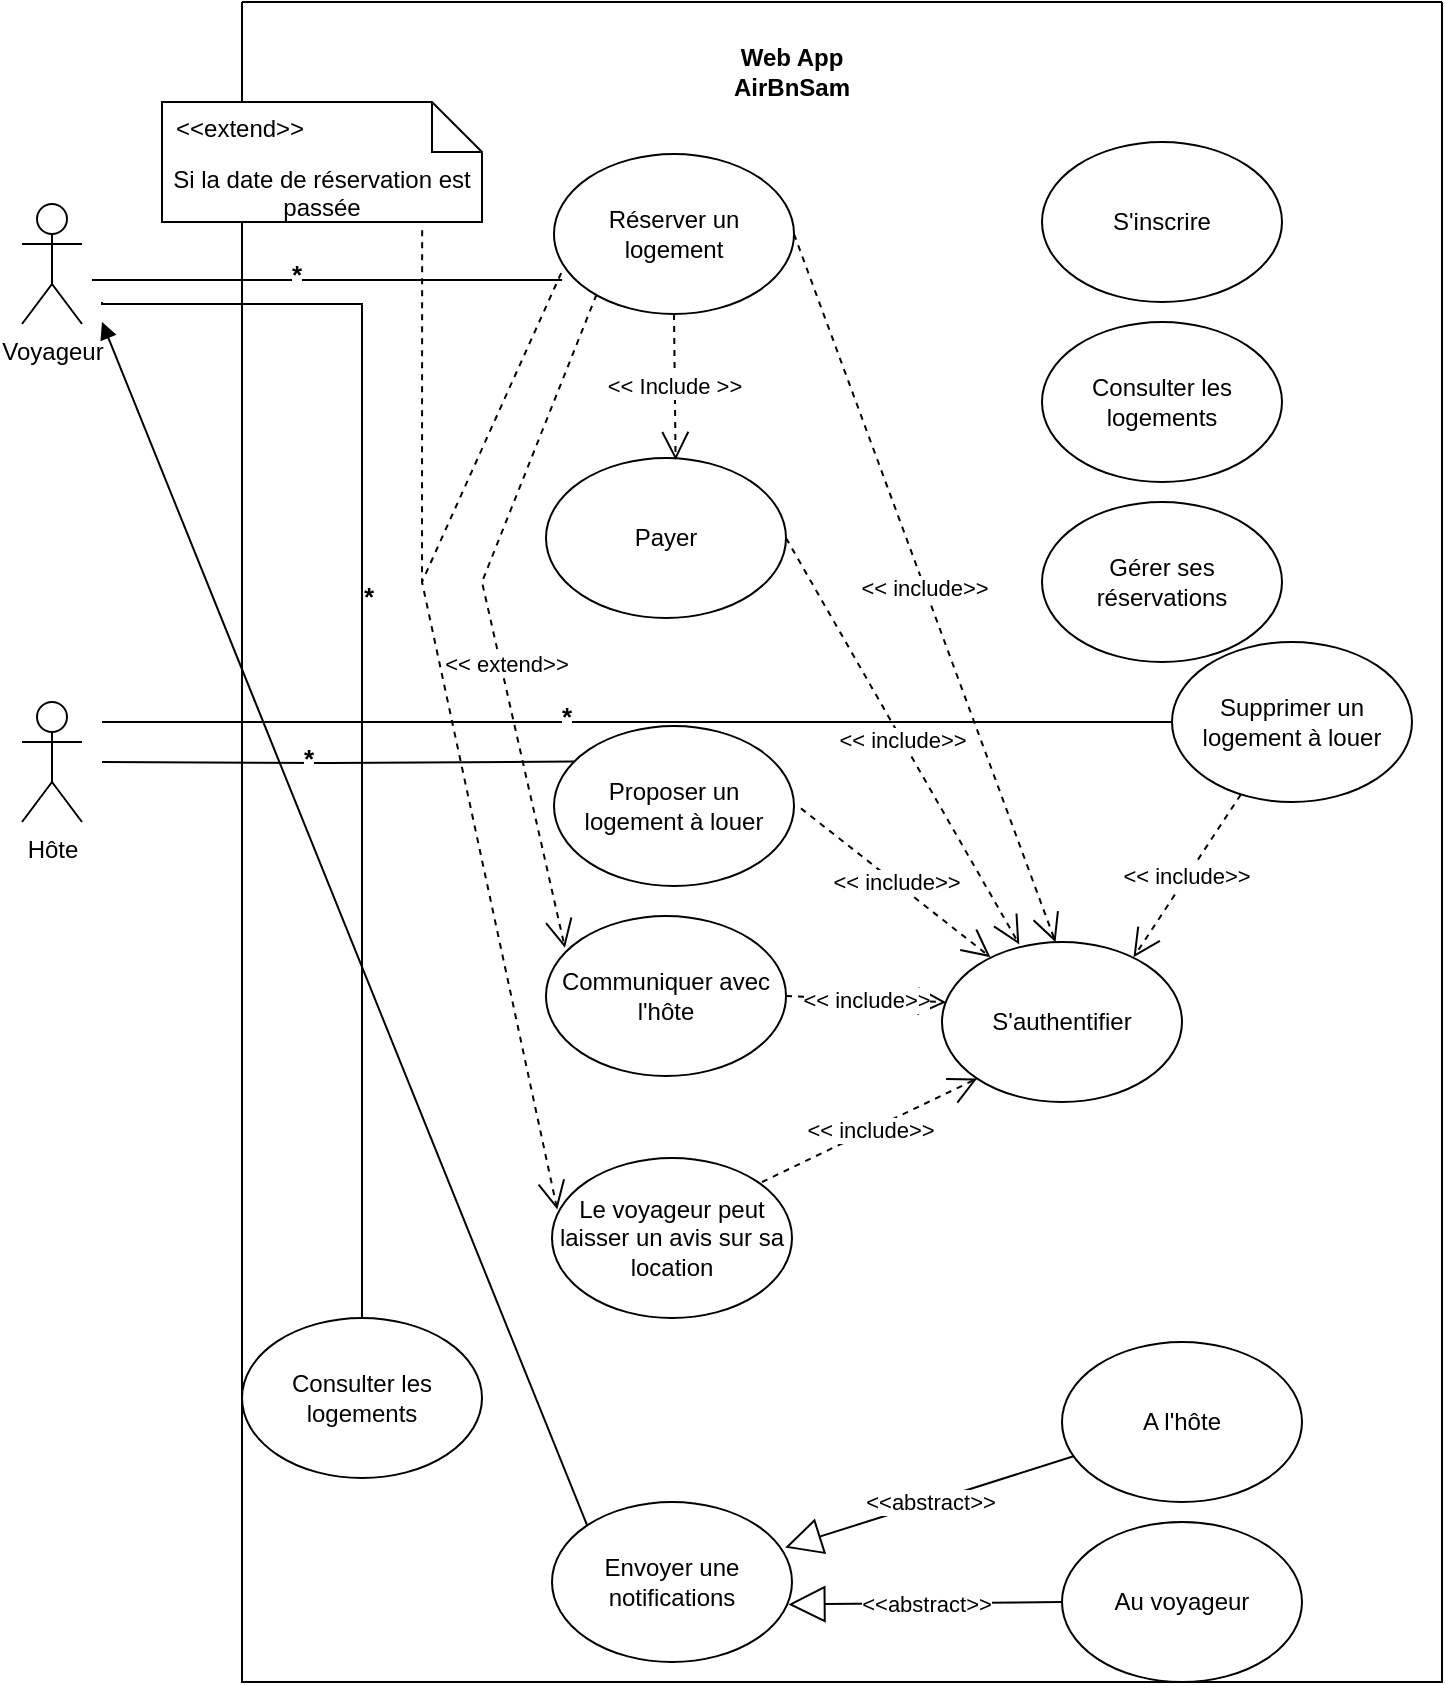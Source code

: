 <mxfile version="24.7.7">
  <diagram name="Page-1" id="EdUBoLxohyeiRopS3cuu">
    <mxGraphModel dx="1430" dy="520" grid="1" gridSize="10" guides="1" tooltips="1" connect="1" arrows="1" fold="1" page="1" pageScale="1" pageWidth="827" pageHeight="1169" math="0" shadow="0">
      <root>
        <mxCell id="0" />
        <mxCell id="1" parent="0" />
        <mxCell id="GPnBkZLUvaVh1_yHO0LI-1" value="&lt;div&gt;Voyageur&lt;/div&gt;" style="shape=umlActor;verticalLabelPosition=bottom;verticalAlign=top;html=1;outlineConnect=0;" vertex="1" parent="1">
          <mxGeometry x="110" y="131" width="30" height="60" as="geometry" />
        </mxCell>
        <mxCell id="GPnBkZLUvaVh1_yHO0LI-2" value="Hôte&lt;div&gt;&lt;br&gt;&lt;/div&gt;" style="shape=umlActor;verticalLabelPosition=bottom;verticalAlign=top;html=1;outlineConnect=0;" vertex="1" parent="1">
          <mxGeometry x="110" y="380" width="30" height="60" as="geometry" />
        </mxCell>
        <mxCell id="GPnBkZLUvaVh1_yHO0LI-15" value="" style="swimlane;startSize=0;" vertex="1" parent="1">
          <mxGeometry x="220" y="30" width="600" height="840" as="geometry">
            <mxRectangle x="340" y="50" width="50" height="40" as="alternateBounds" />
          </mxGeometry>
        </mxCell>
        <mxCell id="GPnBkZLUvaVh1_yHO0LI-9" value="Réserver un logement" style="ellipse;whiteSpace=wrap;html=1;" vertex="1" parent="GPnBkZLUvaVh1_yHO0LI-15">
          <mxGeometry x="156" y="76" width="120" height="80" as="geometry" />
        </mxCell>
        <mxCell id="GPnBkZLUvaVh1_yHO0LI-10" value="Payer" style="ellipse;whiteSpace=wrap;html=1;" vertex="1" parent="GPnBkZLUvaVh1_yHO0LI-15">
          <mxGeometry x="152" y="228" width="120" height="80" as="geometry" />
        </mxCell>
        <mxCell id="GPnBkZLUvaVh1_yHO0LI-11" value="Proposer un logement à louer" style="ellipse;whiteSpace=wrap;html=1;" vertex="1" parent="GPnBkZLUvaVh1_yHO0LI-15">
          <mxGeometry x="156" y="362" width="120" height="80" as="geometry" />
        </mxCell>
        <mxCell id="GPnBkZLUvaVh1_yHO0LI-14" value="Envoyer une notifications" style="ellipse;whiteSpace=wrap;html=1;" vertex="1" parent="GPnBkZLUvaVh1_yHO0LI-15">
          <mxGeometry x="155" y="750" width="120" height="80" as="geometry" />
        </mxCell>
        <mxCell id="GPnBkZLUvaVh1_yHO0LI-13" value="Le voyageur peut laisser un avis sur sa location" style="ellipse;whiteSpace=wrap;html=1;" vertex="1" parent="GPnBkZLUvaVh1_yHO0LI-15">
          <mxGeometry x="155" y="578" width="120" height="80" as="geometry" />
        </mxCell>
        <mxCell id="GPnBkZLUvaVh1_yHO0LI-12" value="Communiquer avec l&#39;hôte" style="ellipse;whiteSpace=wrap;html=1;" vertex="1" parent="GPnBkZLUvaVh1_yHO0LI-15">
          <mxGeometry x="152" y="457" width="120" height="80" as="geometry" />
        </mxCell>
        <mxCell id="GPnBkZLUvaVh1_yHO0LI-18" value="&lt;b&gt;Web App AirBnSam&lt;/b&gt;" style="text;html=1;align=center;verticalAlign=middle;whiteSpace=wrap;rounded=0;" vertex="1" parent="GPnBkZLUvaVh1_yHO0LI-15">
          <mxGeometry x="245" y="20" width="60" height="30" as="geometry" />
        </mxCell>
        <mxCell id="GPnBkZLUvaVh1_yHO0LI-25" value="&amp;lt;&amp;lt; Include &amp;gt;&amp;gt;" style="endArrow=open;endSize=12;dashed=1;html=1;rounded=0;entryX=0.54;entryY=0.013;entryDx=0;entryDy=0;exitX=0.5;exitY=1;exitDx=0;exitDy=0;entryPerimeter=0;" edge="1" parent="GPnBkZLUvaVh1_yHO0LI-15" source="GPnBkZLUvaVh1_yHO0LI-9" target="GPnBkZLUvaVh1_yHO0LI-10">
          <mxGeometry width="160" relative="1" as="geometry">
            <mxPoint x="100" y="160" as="sourcePoint" />
            <mxPoint x="260" y="160" as="targetPoint" />
          </mxGeometry>
        </mxCell>
        <mxCell id="GPnBkZLUvaVh1_yHO0LI-32" value="S&#39;authentifier" style="ellipse;whiteSpace=wrap;html=1;" vertex="1" parent="GPnBkZLUvaVh1_yHO0LI-15">
          <mxGeometry x="350" y="470" width="120" height="80" as="geometry" />
        </mxCell>
        <mxCell id="GPnBkZLUvaVh1_yHO0LI-34" value="&amp;lt;&amp;lt; include&amp;gt;&amp;gt;" style="endArrow=open;endSize=12;dashed=1;html=1;rounded=0;exitX=1;exitY=0.5;exitDx=0;exitDy=0;entryX=0.473;entryY=0.001;entryDx=0;entryDy=0;entryPerimeter=0;" edge="1" parent="GPnBkZLUvaVh1_yHO0LI-15" source="GPnBkZLUvaVh1_yHO0LI-9" target="GPnBkZLUvaVh1_yHO0LI-32">
          <mxGeometry width="160" relative="1" as="geometry">
            <mxPoint x="170" y="150" as="sourcePoint" />
            <mxPoint x="330" y="150" as="targetPoint" />
          </mxGeometry>
        </mxCell>
        <mxCell id="GPnBkZLUvaVh1_yHO0LI-35" value="&amp;lt;&amp;lt; include&amp;gt;&amp;gt;" style="endArrow=open;endSize=12;dashed=1;html=1;rounded=0;exitX=1;exitY=0.5;exitDx=0;exitDy=0;entryX=0.322;entryY=0.015;entryDx=0;entryDy=0;entryPerimeter=0;" edge="1" parent="GPnBkZLUvaVh1_yHO0LI-15" source="GPnBkZLUvaVh1_yHO0LI-10" target="GPnBkZLUvaVh1_yHO0LI-32">
          <mxGeometry width="160" relative="1" as="geometry">
            <mxPoint x="140" y="117" as="sourcePoint" />
            <mxPoint x="267" y="471" as="targetPoint" />
          </mxGeometry>
        </mxCell>
        <mxCell id="GPnBkZLUvaVh1_yHO0LI-36" value="&amp;lt;&amp;lt; include&amp;gt;&amp;gt;" style="endArrow=open;endSize=12;dashed=1;html=1;rounded=0;exitX=1.029;exitY=0.515;exitDx=0;exitDy=0;entryX=0.202;entryY=0.095;entryDx=0;entryDy=0;entryPerimeter=0;exitPerimeter=0;" edge="1" parent="GPnBkZLUvaVh1_yHO0LI-15" source="GPnBkZLUvaVh1_yHO0LI-11" target="GPnBkZLUvaVh1_yHO0LI-32">
          <mxGeometry width="160" relative="1" as="geometry">
            <mxPoint x="130" y="268" as="sourcePoint" />
            <mxPoint x="239" y="484" as="targetPoint" />
          </mxGeometry>
        </mxCell>
        <mxCell id="GPnBkZLUvaVh1_yHO0LI-37" value="&amp;lt;&amp;lt; include&amp;gt;&amp;gt;" style="endArrow=open;endSize=12;dashed=1;html=1;rounded=0;exitX=1;exitY=0.5;exitDx=0;exitDy=0;entryX=0.017;entryY=0.376;entryDx=0;entryDy=0;entryPerimeter=0;" edge="1" parent="GPnBkZLUvaVh1_yHO0LI-15" source="GPnBkZLUvaVh1_yHO0LI-12" target="GPnBkZLUvaVh1_yHO0LI-32">
          <mxGeometry width="160" relative="1" as="geometry">
            <mxPoint x="173" y="387" as="sourcePoint" />
            <mxPoint x="249" y="494" as="targetPoint" />
          </mxGeometry>
        </mxCell>
        <mxCell id="GPnBkZLUvaVh1_yHO0LI-38" value="&amp;lt;&amp;lt; include&amp;gt;&amp;gt;" style="endArrow=open;endSize=12;dashed=1;html=1;rounded=0;entryX=0;entryY=1;entryDx=0;entryDy=0;" edge="1" parent="GPnBkZLUvaVh1_yHO0LI-15" target="GPnBkZLUvaVh1_yHO0LI-32">
          <mxGeometry width="160" relative="1" as="geometry">
            <mxPoint x="260" y="590" as="sourcePoint" />
            <mxPoint x="238" y="737" as="targetPoint" />
          </mxGeometry>
        </mxCell>
        <mxCell id="GPnBkZLUvaVh1_yHO0LI-39" value="&amp;lt;&amp;lt; extend&amp;gt;&amp;gt;" style="endArrow=open;endSize=12;dashed=1;html=1;rounded=0;exitX=0.177;exitY=0.879;exitDx=0;exitDy=0;entryX=0.079;entryY=0.199;entryDx=0;entryDy=0;entryPerimeter=0;exitPerimeter=0;" edge="1" parent="GPnBkZLUvaVh1_yHO0LI-15" source="GPnBkZLUvaVh1_yHO0LI-9" target="GPnBkZLUvaVh1_yHO0LI-12">
          <mxGeometry x="0.151" y="3" width="160" relative="1" as="geometry">
            <mxPoint x="-60" y="106" as="sourcePoint" />
            <mxPoint x="67" y="460" as="targetPoint" />
            <Array as="points">
              <mxPoint x="120" y="290" />
            </Array>
            <mxPoint as="offset" />
          </mxGeometry>
        </mxCell>
        <mxCell id="GPnBkZLUvaVh1_yHO0LI-41" value="" style="endArrow=open;endSize=12;dashed=1;html=1;rounded=0;exitX=0.03;exitY=0.744;exitDx=0;exitDy=0;entryX=0.022;entryY=0.322;entryDx=0;entryDy=0;entryPerimeter=0;exitPerimeter=0;" edge="1" parent="GPnBkZLUvaVh1_yHO0LI-15" source="GPnBkZLUvaVh1_yHO0LI-9" target="GPnBkZLUvaVh1_yHO0LI-13">
          <mxGeometry x="0.151" y="3" width="160" relative="1" as="geometry">
            <mxPoint x="187" y="156" as="sourcePoint" />
            <mxPoint x="171" y="483" as="targetPoint" />
            <Array as="points">
              <mxPoint x="90" y="290" />
            </Array>
            <mxPoint as="offset" />
          </mxGeometry>
        </mxCell>
        <mxCell id="GPnBkZLUvaVh1_yHO0LI-47" value="" style="endArrow=none;dashed=1;html=1;rounded=0;exitX=0.813;exitY=1.069;exitDx=0;exitDy=0;exitPerimeter=0;" edge="1" parent="GPnBkZLUvaVh1_yHO0LI-15" source="GPnBkZLUvaVh1_yHO0LI-44">
          <mxGeometry width="50" height="50" relative="1" as="geometry">
            <mxPoint x="30" y="220" as="sourcePoint" />
            <mxPoint x="90" y="290" as="targetPoint" />
          </mxGeometry>
        </mxCell>
        <mxCell id="GPnBkZLUvaVh1_yHO0LI-49" value="A l&#39;hôte" style="ellipse;whiteSpace=wrap;html=1;" vertex="1" parent="GPnBkZLUvaVh1_yHO0LI-15">
          <mxGeometry x="410" y="670" width="120" height="80" as="geometry" />
        </mxCell>
        <mxCell id="GPnBkZLUvaVh1_yHO0LI-48" value="Au voyageur" style="ellipse;whiteSpace=wrap;html=1;" vertex="1" parent="GPnBkZLUvaVh1_yHO0LI-15">
          <mxGeometry x="410" y="760" width="120" height="80" as="geometry" />
        </mxCell>
        <mxCell id="GPnBkZLUvaVh1_yHO0LI-52" value="&amp;lt;&amp;lt;abstract&amp;gt;&amp;gt;" style="endArrow=block;endSize=16;endFill=0;html=1;rounded=0;entryX=0.971;entryY=0.285;entryDx=0;entryDy=0;entryPerimeter=0;" edge="1" parent="GPnBkZLUvaVh1_yHO0LI-15" source="GPnBkZLUvaVh1_yHO0LI-49" target="GPnBkZLUvaVh1_yHO0LI-14">
          <mxGeometry width="160" relative="1" as="geometry">
            <mxPoint x="200" y="680" as="sourcePoint" />
            <mxPoint x="280" y="730" as="targetPoint" />
          </mxGeometry>
        </mxCell>
        <mxCell id="GPnBkZLUvaVh1_yHO0LI-53" value="&amp;lt;&amp;lt;abstract&amp;gt;&amp;gt;" style="endArrow=block;endSize=16;endFill=0;html=1;rounded=0;entryX=0.985;entryY=0.64;entryDx=0;entryDy=0;exitX=0;exitY=0.5;exitDx=0;exitDy=0;entryPerimeter=0;" edge="1" parent="GPnBkZLUvaVh1_yHO0LI-15" source="GPnBkZLUvaVh1_yHO0LI-48" target="GPnBkZLUvaVh1_yHO0LI-14">
          <mxGeometry width="160" relative="1" as="geometry">
            <mxPoint x="380" y="770" as="sourcePoint" />
            <mxPoint x="257" y="799" as="targetPoint" />
          </mxGeometry>
        </mxCell>
        <mxCell id="GPnBkZLUvaVh1_yHO0LI-54" value="S&#39;inscrire" style="ellipse;whiteSpace=wrap;html=1;" vertex="1" parent="GPnBkZLUvaVh1_yHO0LI-15">
          <mxGeometry x="400" y="70" width="120" height="80" as="geometry" />
        </mxCell>
        <mxCell id="GPnBkZLUvaVh1_yHO0LI-55" value="Consulter les logements" style="ellipse;whiteSpace=wrap;html=1;" vertex="1" parent="GPnBkZLUvaVh1_yHO0LI-15">
          <mxGeometry x="400" y="160" width="120" height="80" as="geometry" />
        </mxCell>
        <mxCell id="GPnBkZLUvaVh1_yHO0LI-56" value="Gérer ses réservations" style="ellipse;whiteSpace=wrap;html=1;" vertex="1" parent="GPnBkZLUvaVh1_yHO0LI-15">
          <mxGeometry x="400" y="250" width="120" height="80" as="geometry" />
        </mxCell>
        <mxCell id="GPnBkZLUvaVh1_yHO0LI-57" value="Consulter les logements" style="ellipse;whiteSpace=wrap;html=1;" vertex="1" parent="GPnBkZLUvaVh1_yHO0LI-15">
          <mxGeometry y="658" width="120" height="80" as="geometry" />
        </mxCell>
        <mxCell id="GPnBkZLUvaVh1_yHO0LI-58" value="" style="endArrow=none;html=1;edgeStyle=orthogonalEdgeStyle;rounded=0;entryX=0.5;entryY=0;entryDx=0;entryDy=0;" edge="1" parent="GPnBkZLUvaVh1_yHO0LI-15" target="GPnBkZLUvaVh1_yHO0LI-57">
          <mxGeometry relative="1" as="geometry">
            <mxPoint x="-70" y="150" as="sourcePoint" />
            <mxPoint x="126" y="600" as="targetPoint" />
            <Array as="points">
              <mxPoint x="-70" y="151" />
              <mxPoint x="60" y="151" />
              <mxPoint x="60" y="658" />
            </Array>
          </mxGeometry>
        </mxCell>
        <mxCell id="GPnBkZLUvaVh1_yHO0LI-59" value="&lt;font style=&quot;font-size: 13px;&quot;&gt;&lt;b&gt;*&lt;/b&gt;&lt;/font&gt;" style="edgeLabel;html=1;align=center;verticalAlign=middle;resizable=0;points=[];" vertex="1" connectable="0" parent="GPnBkZLUvaVh1_yHO0LI-58">
          <mxGeometry x="-0.132" y="3" relative="1" as="geometry">
            <mxPoint as="offset" />
          </mxGeometry>
        </mxCell>
        <mxCell id="GPnBkZLUvaVh1_yHO0LI-60" value="Supprimer un logement à louer" style="ellipse;whiteSpace=wrap;html=1;" vertex="1" parent="GPnBkZLUvaVh1_yHO0LI-15">
          <mxGeometry x="465" y="320" width="120" height="80" as="geometry" />
        </mxCell>
        <mxCell id="GPnBkZLUvaVh1_yHO0LI-64" value="&amp;lt;&amp;lt; include&amp;gt;&amp;gt;" style="endArrow=open;endSize=12;dashed=1;html=1;rounded=0;exitX=0.287;exitY=0.953;exitDx=0;exitDy=0;entryX=0.798;entryY=0.096;entryDx=0;entryDy=0;entryPerimeter=0;exitPerimeter=0;" edge="1" parent="GPnBkZLUvaVh1_yHO0LI-15" source="GPnBkZLUvaVh1_yHO0LI-60" target="GPnBkZLUvaVh1_yHO0LI-32">
          <mxGeometry width="160" relative="1" as="geometry">
            <mxPoint x="500" y="395" as="sourcePoint" />
            <mxPoint x="595" y="470" as="targetPoint" />
          </mxGeometry>
        </mxCell>
        <mxCell id="GPnBkZLUvaVh1_yHO0LI-44" value="Si la date de réservation est passée" style="shape=note2;boundedLbl=1;whiteSpace=wrap;html=1;size=25;verticalAlign=top;align=center;" vertex="1" parent="GPnBkZLUvaVh1_yHO0LI-15">
          <mxGeometry x="-40" y="50" width="160" height="60" as="geometry" />
        </mxCell>
        <mxCell id="GPnBkZLUvaVh1_yHO0LI-45" value="&lt;&lt;extend&gt;&gt;" style="resizeWidth=1;part=1;strokeColor=none;fillColor=none;align=left;spacingLeft=5;" vertex="1" parent="GPnBkZLUvaVh1_yHO0LI-44">
          <mxGeometry width="160" height="25" relative="1" as="geometry" />
        </mxCell>
        <mxCell id="GPnBkZLUvaVh1_yHO0LI-22" value="" style="endArrow=none;html=1;edgeStyle=orthogonalEdgeStyle;rounded=0;entryX=0.042;entryY=0.75;entryDx=0;entryDy=0;entryPerimeter=0;" edge="1" parent="1">
          <mxGeometry relative="1" as="geometry">
            <mxPoint x="145" y="169" as="sourcePoint" />
            <mxPoint x="380.04" y="169" as="targetPoint" />
          </mxGeometry>
        </mxCell>
        <mxCell id="GPnBkZLUvaVh1_yHO0LI-29" value="&lt;font style=&quot;font-size: 13px;&quot;&gt;&lt;b&gt;*&lt;/b&gt;&lt;/font&gt;" style="edgeLabel;html=1;align=center;verticalAlign=middle;resizable=0;points=[];" vertex="1" connectable="0" parent="GPnBkZLUvaVh1_yHO0LI-22">
          <mxGeometry x="-0.132" y="3" relative="1" as="geometry">
            <mxPoint as="offset" />
          </mxGeometry>
        </mxCell>
        <mxCell id="GPnBkZLUvaVh1_yHO0LI-30" value="" style="endArrow=none;html=1;edgeStyle=orthogonalEdgeStyle;rounded=0;entryX=0.084;entryY=0.222;entryDx=0;entryDy=0;entryPerimeter=0;" edge="1" parent="1" target="GPnBkZLUvaVh1_yHO0LI-11">
          <mxGeometry relative="1" as="geometry">
            <mxPoint x="150" y="410" as="sourcePoint" />
            <mxPoint x="373" y="420" as="targetPoint" />
            <Array as="points" />
          </mxGeometry>
        </mxCell>
        <mxCell id="GPnBkZLUvaVh1_yHO0LI-31" value="&lt;font style=&quot;font-size: 13px;&quot;&gt;&lt;b&gt;*&lt;/b&gt;&lt;/font&gt;" style="edgeLabel;html=1;align=center;verticalAlign=middle;resizable=0;points=[];" vertex="1" connectable="0" parent="GPnBkZLUvaVh1_yHO0LI-30">
          <mxGeometry x="-0.132" y="3" relative="1" as="geometry">
            <mxPoint as="offset" />
          </mxGeometry>
        </mxCell>
        <mxCell id="GPnBkZLUvaVh1_yHO0LI-61" value="" style="endArrow=none;html=1;edgeStyle=orthogonalEdgeStyle;rounded=0;entryX=0;entryY=0.5;entryDx=0;entryDy=0;" edge="1" parent="1" target="GPnBkZLUvaVh1_yHO0LI-60">
          <mxGeometry relative="1" as="geometry">
            <mxPoint x="150" y="390" as="sourcePoint" />
            <mxPoint x="670" y="390" as="targetPoint" />
            <Array as="points">
              <mxPoint x="670" y="390" />
            </Array>
          </mxGeometry>
        </mxCell>
        <mxCell id="GPnBkZLUvaVh1_yHO0LI-62" value="&lt;font style=&quot;font-size: 13px;&quot;&gt;&lt;b&gt;*&lt;/b&gt;&lt;/font&gt;" style="edgeLabel;html=1;align=center;verticalAlign=middle;resizable=0;points=[];" vertex="1" connectable="0" parent="GPnBkZLUvaVh1_yHO0LI-61">
          <mxGeometry x="-0.132" y="3" relative="1" as="geometry">
            <mxPoint as="offset" />
          </mxGeometry>
        </mxCell>
        <mxCell id="GPnBkZLUvaVh1_yHO0LI-65" value="" style="html=1;verticalAlign=bottom;labelBackgroundColor=none;endArrow=block;endFill=1;rounded=0;exitX=0;exitY=0;exitDx=0;exitDy=0;" edge="1" parent="1" source="GPnBkZLUvaVh1_yHO0LI-14">
          <mxGeometry width="160" relative="1" as="geometry">
            <mxPoint x="50" y="640" as="sourcePoint" />
            <mxPoint x="150" y="190" as="targetPoint" />
          </mxGeometry>
        </mxCell>
      </root>
    </mxGraphModel>
  </diagram>
</mxfile>
